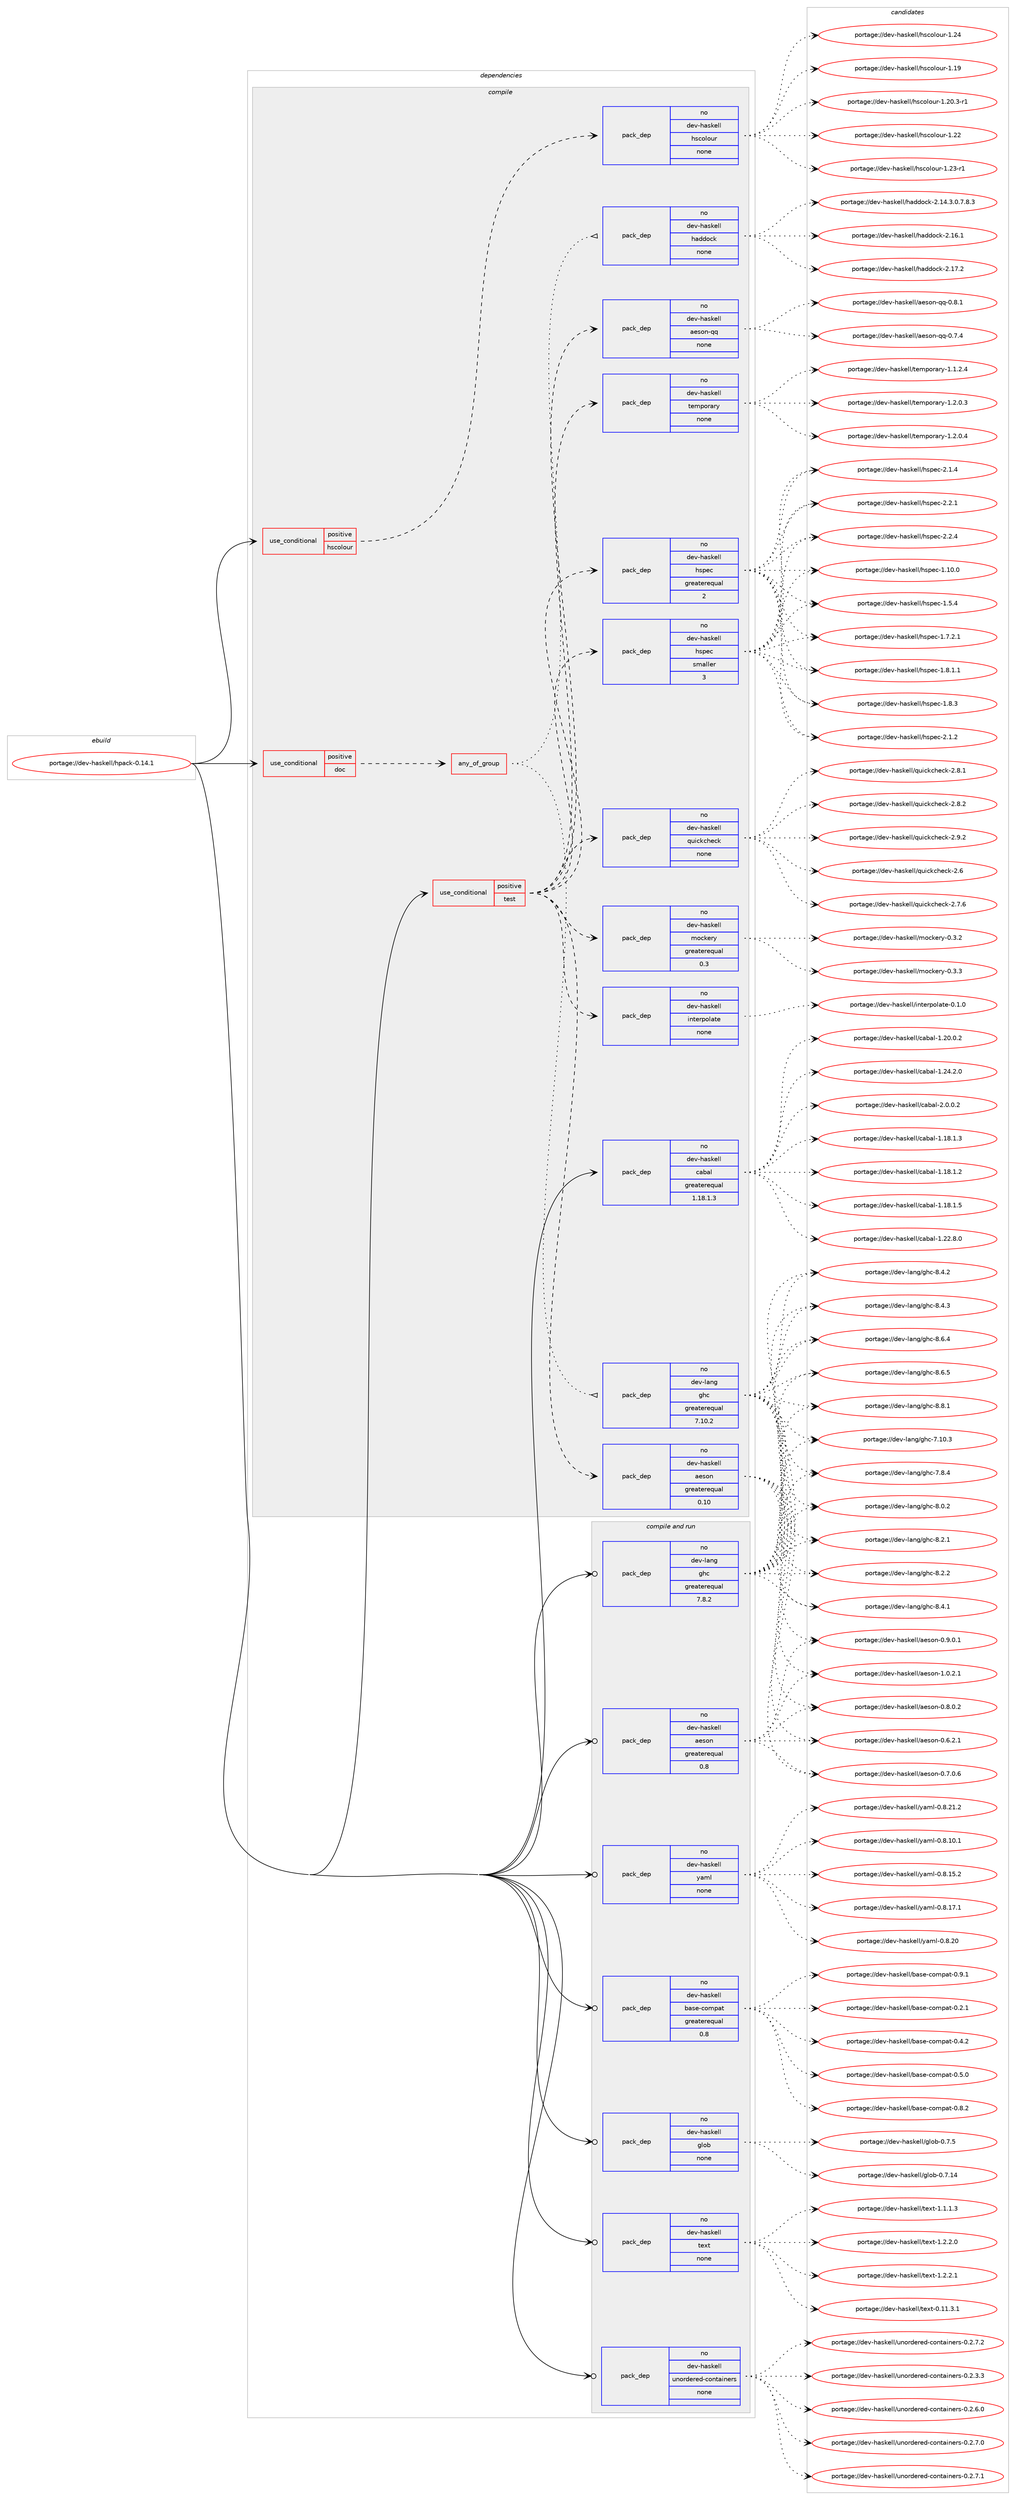 digraph prolog {

# *************
# Graph options
# *************

newrank=true;
concentrate=true;
compound=true;
graph [rankdir=LR,fontname=Helvetica,fontsize=10,ranksep=1.5];#, ranksep=2.5, nodesep=0.2];
edge  [arrowhead=vee];
node  [fontname=Helvetica,fontsize=10];

# **********
# The ebuild
# **********

subgraph cluster_leftcol {
color=gray;
rank=same;
label=<<i>ebuild</i>>;
id [label="portage://dev-haskell/hpack-0.14.1", color=red, width=4, href="../dev-haskell/hpack-0.14.1.svg"];
}

# ****************
# The dependencies
# ****************

subgraph cluster_midcol {
color=gray;
label=<<i>dependencies</i>>;
subgraph cluster_compile {
fillcolor="#eeeeee";
style=filled;
label=<<i>compile</i>>;
subgraph cond15545 {
dependency70367 [label=<<TABLE BORDER="0" CELLBORDER="1" CELLSPACING="0" CELLPADDING="4"><TR><TD ROWSPAN="3" CELLPADDING="10">use_conditional</TD></TR><TR><TD>positive</TD></TR><TR><TD>doc</TD></TR></TABLE>>, shape=none, color=red];
subgraph any1821 {
dependency70368 [label=<<TABLE BORDER="0" CELLBORDER="1" CELLSPACING="0" CELLPADDING="4"><TR><TD CELLPADDING="10">any_of_group</TD></TR></TABLE>>, shape=none, color=red];subgraph pack52944 {
dependency70369 [label=<<TABLE BORDER="0" CELLBORDER="1" CELLSPACING="0" CELLPADDING="4" WIDTH="220"><TR><TD ROWSPAN="6" CELLPADDING="30">pack_dep</TD></TR><TR><TD WIDTH="110">no</TD></TR><TR><TD>dev-haskell</TD></TR><TR><TD>haddock</TD></TR><TR><TD>none</TD></TR><TR><TD></TD></TR></TABLE>>, shape=none, color=blue];
}
dependency70368:e -> dependency70369:w [weight=20,style="dotted",arrowhead="oinv"];
subgraph pack52945 {
dependency70370 [label=<<TABLE BORDER="0" CELLBORDER="1" CELLSPACING="0" CELLPADDING="4" WIDTH="220"><TR><TD ROWSPAN="6" CELLPADDING="30">pack_dep</TD></TR><TR><TD WIDTH="110">no</TD></TR><TR><TD>dev-lang</TD></TR><TR><TD>ghc</TD></TR><TR><TD>greaterequal</TD></TR><TR><TD>7.10.2</TD></TR></TABLE>>, shape=none, color=blue];
}
dependency70368:e -> dependency70370:w [weight=20,style="dotted",arrowhead="oinv"];
}
dependency70367:e -> dependency70368:w [weight=20,style="dashed",arrowhead="vee"];
}
id:e -> dependency70367:w [weight=20,style="solid",arrowhead="vee"];
subgraph cond15546 {
dependency70371 [label=<<TABLE BORDER="0" CELLBORDER="1" CELLSPACING="0" CELLPADDING="4"><TR><TD ROWSPAN="3" CELLPADDING="10">use_conditional</TD></TR><TR><TD>positive</TD></TR><TR><TD>hscolour</TD></TR></TABLE>>, shape=none, color=red];
subgraph pack52946 {
dependency70372 [label=<<TABLE BORDER="0" CELLBORDER="1" CELLSPACING="0" CELLPADDING="4" WIDTH="220"><TR><TD ROWSPAN="6" CELLPADDING="30">pack_dep</TD></TR><TR><TD WIDTH="110">no</TD></TR><TR><TD>dev-haskell</TD></TR><TR><TD>hscolour</TD></TR><TR><TD>none</TD></TR><TR><TD></TD></TR></TABLE>>, shape=none, color=blue];
}
dependency70371:e -> dependency70372:w [weight=20,style="dashed",arrowhead="vee"];
}
id:e -> dependency70371:w [weight=20,style="solid",arrowhead="vee"];
subgraph cond15547 {
dependency70373 [label=<<TABLE BORDER="0" CELLBORDER="1" CELLSPACING="0" CELLPADDING="4"><TR><TD ROWSPAN="3" CELLPADDING="10">use_conditional</TD></TR><TR><TD>positive</TD></TR><TR><TD>test</TD></TR></TABLE>>, shape=none, color=red];
subgraph pack52947 {
dependency70374 [label=<<TABLE BORDER="0" CELLBORDER="1" CELLSPACING="0" CELLPADDING="4" WIDTH="220"><TR><TD ROWSPAN="6" CELLPADDING="30">pack_dep</TD></TR><TR><TD WIDTH="110">no</TD></TR><TR><TD>dev-haskell</TD></TR><TR><TD>aeson</TD></TR><TR><TD>greaterequal</TD></TR><TR><TD>0.10</TD></TR></TABLE>>, shape=none, color=blue];
}
dependency70373:e -> dependency70374:w [weight=20,style="dashed",arrowhead="vee"];
subgraph pack52948 {
dependency70375 [label=<<TABLE BORDER="0" CELLBORDER="1" CELLSPACING="0" CELLPADDING="4" WIDTH="220"><TR><TD ROWSPAN="6" CELLPADDING="30">pack_dep</TD></TR><TR><TD WIDTH="110">no</TD></TR><TR><TD>dev-haskell</TD></TR><TR><TD>aeson-qq</TD></TR><TR><TD>none</TD></TR><TR><TD></TD></TR></TABLE>>, shape=none, color=blue];
}
dependency70373:e -> dependency70375:w [weight=20,style="dashed",arrowhead="vee"];
subgraph pack52949 {
dependency70376 [label=<<TABLE BORDER="0" CELLBORDER="1" CELLSPACING="0" CELLPADDING="4" WIDTH="220"><TR><TD ROWSPAN="6" CELLPADDING="30">pack_dep</TD></TR><TR><TD WIDTH="110">no</TD></TR><TR><TD>dev-haskell</TD></TR><TR><TD>hspec</TD></TR><TR><TD>greaterequal</TD></TR><TR><TD>2</TD></TR></TABLE>>, shape=none, color=blue];
}
dependency70373:e -> dependency70376:w [weight=20,style="dashed",arrowhead="vee"];
subgraph pack52950 {
dependency70377 [label=<<TABLE BORDER="0" CELLBORDER="1" CELLSPACING="0" CELLPADDING="4" WIDTH="220"><TR><TD ROWSPAN="6" CELLPADDING="30">pack_dep</TD></TR><TR><TD WIDTH="110">no</TD></TR><TR><TD>dev-haskell</TD></TR><TR><TD>hspec</TD></TR><TR><TD>smaller</TD></TR><TR><TD>3</TD></TR></TABLE>>, shape=none, color=blue];
}
dependency70373:e -> dependency70377:w [weight=20,style="dashed",arrowhead="vee"];
subgraph pack52951 {
dependency70378 [label=<<TABLE BORDER="0" CELLBORDER="1" CELLSPACING="0" CELLPADDING="4" WIDTH="220"><TR><TD ROWSPAN="6" CELLPADDING="30">pack_dep</TD></TR><TR><TD WIDTH="110">no</TD></TR><TR><TD>dev-haskell</TD></TR><TR><TD>interpolate</TD></TR><TR><TD>none</TD></TR><TR><TD></TD></TR></TABLE>>, shape=none, color=blue];
}
dependency70373:e -> dependency70378:w [weight=20,style="dashed",arrowhead="vee"];
subgraph pack52952 {
dependency70379 [label=<<TABLE BORDER="0" CELLBORDER="1" CELLSPACING="0" CELLPADDING="4" WIDTH="220"><TR><TD ROWSPAN="6" CELLPADDING="30">pack_dep</TD></TR><TR><TD WIDTH="110">no</TD></TR><TR><TD>dev-haskell</TD></TR><TR><TD>mockery</TD></TR><TR><TD>greaterequal</TD></TR><TR><TD>0.3</TD></TR></TABLE>>, shape=none, color=blue];
}
dependency70373:e -> dependency70379:w [weight=20,style="dashed",arrowhead="vee"];
subgraph pack52953 {
dependency70380 [label=<<TABLE BORDER="0" CELLBORDER="1" CELLSPACING="0" CELLPADDING="4" WIDTH="220"><TR><TD ROWSPAN="6" CELLPADDING="30">pack_dep</TD></TR><TR><TD WIDTH="110">no</TD></TR><TR><TD>dev-haskell</TD></TR><TR><TD>quickcheck</TD></TR><TR><TD>none</TD></TR><TR><TD></TD></TR></TABLE>>, shape=none, color=blue];
}
dependency70373:e -> dependency70380:w [weight=20,style="dashed",arrowhead="vee"];
subgraph pack52954 {
dependency70381 [label=<<TABLE BORDER="0" CELLBORDER="1" CELLSPACING="0" CELLPADDING="4" WIDTH="220"><TR><TD ROWSPAN="6" CELLPADDING="30">pack_dep</TD></TR><TR><TD WIDTH="110">no</TD></TR><TR><TD>dev-haskell</TD></TR><TR><TD>temporary</TD></TR><TR><TD>none</TD></TR><TR><TD></TD></TR></TABLE>>, shape=none, color=blue];
}
dependency70373:e -> dependency70381:w [weight=20,style="dashed",arrowhead="vee"];
}
id:e -> dependency70373:w [weight=20,style="solid",arrowhead="vee"];
subgraph pack52955 {
dependency70382 [label=<<TABLE BORDER="0" CELLBORDER="1" CELLSPACING="0" CELLPADDING="4" WIDTH="220"><TR><TD ROWSPAN="6" CELLPADDING="30">pack_dep</TD></TR><TR><TD WIDTH="110">no</TD></TR><TR><TD>dev-haskell</TD></TR><TR><TD>cabal</TD></TR><TR><TD>greaterequal</TD></TR><TR><TD>1.18.1.3</TD></TR></TABLE>>, shape=none, color=blue];
}
id:e -> dependency70382:w [weight=20,style="solid",arrowhead="vee"];
}
subgraph cluster_compileandrun {
fillcolor="#eeeeee";
style=filled;
label=<<i>compile and run</i>>;
subgraph pack52956 {
dependency70383 [label=<<TABLE BORDER="0" CELLBORDER="1" CELLSPACING="0" CELLPADDING="4" WIDTH="220"><TR><TD ROWSPAN="6" CELLPADDING="30">pack_dep</TD></TR><TR><TD WIDTH="110">no</TD></TR><TR><TD>dev-haskell</TD></TR><TR><TD>aeson</TD></TR><TR><TD>greaterequal</TD></TR><TR><TD>0.8</TD></TR></TABLE>>, shape=none, color=blue];
}
id:e -> dependency70383:w [weight=20,style="solid",arrowhead="odotvee"];
subgraph pack52957 {
dependency70384 [label=<<TABLE BORDER="0" CELLBORDER="1" CELLSPACING="0" CELLPADDING="4" WIDTH="220"><TR><TD ROWSPAN="6" CELLPADDING="30">pack_dep</TD></TR><TR><TD WIDTH="110">no</TD></TR><TR><TD>dev-haskell</TD></TR><TR><TD>base-compat</TD></TR><TR><TD>greaterequal</TD></TR><TR><TD>0.8</TD></TR></TABLE>>, shape=none, color=blue];
}
id:e -> dependency70384:w [weight=20,style="solid",arrowhead="odotvee"];
subgraph pack52958 {
dependency70385 [label=<<TABLE BORDER="0" CELLBORDER="1" CELLSPACING="0" CELLPADDING="4" WIDTH="220"><TR><TD ROWSPAN="6" CELLPADDING="30">pack_dep</TD></TR><TR><TD WIDTH="110">no</TD></TR><TR><TD>dev-haskell</TD></TR><TR><TD>glob</TD></TR><TR><TD>none</TD></TR><TR><TD></TD></TR></TABLE>>, shape=none, color=blue];
}
id:e -> dependency70385:w [weight=20,style="solid",arrowhead="odotvee"];
subgraph pack52959 {
dependency70386 [label=<<TABLE BORDER="0" CELLBORDER="1" CELLSPACING="0" CELLPADDING="4" WIDTH="220"><TR><TD ROWSPAN="6" CELLPADDING="30">pack_dep</TD></TR><TR><TD WIDTH="110">no</TD></TR><TR><TD>dev-haskell</TD></TR><TR><TD>text</TD></TR><TR><TD>none</TD></TR><TR><TD></TD></TR></TABLE>>, shape=none, color=blue];
}
id:e -> dependency70386:w [weight=20,style="solid",arrowhead="odotvee"];
subgraph pack52960 {
dependency70387 [label=<<TABLE BORDER="0" CELLBORDER="1" CELLSPACING="0" CELLPADDING="4" WIDTH="220"><TR><TD ROWSPAN="6" CELLPADDING="30">pack_dep</TD></TR><TR><TD WIDTH="110">no</TD></TR><TR><TD>dev-haskell</TD></TR><TR><TD>unordered-containers</TD></TR><TR><TD>none</TD></TR><TR><TD></TD></TR></TABLE>>, shape=none, color=blue];
}
id:e -> dependency70387:w [weight=20,style="solid",arrowhead="odotvee"];
subgraph pack52961 {
dependency70388 [label=<<TABLE BORDER="0" CELLBORDER="1" CELLSPACING="0" CELLPADDING="4" WIDTH="220"><TR><TD ROWSPAN="6" CELLPADDING="30">pack_dep</TD></TR><TR><TD WIDTH="110">no</TD></TR><TR><TD>dev-haskell</TD></TR><TR><TD>yaml</TD></TR><TR><TD>none</TD></TR><TR><TD></TD></TR></TABLE>>, shape=none, color=blue];
}
id:e -> dependency70388:w [weight=20,style="solid",arrowhead="odotvee"];
subgraph pack52962 {
dependency70389 [label=<<TABLE BORDER="0" CELLBORDER="1" CELLSPACING="0" CELLPADDING="4" WIDTH="220"><TR><TD ROWSPAN="6" CELLPADDING="30">pack_dep</TD></TR><TR><TD WIDTH="110">no</TD></TR><TR><TD>dev-lang</TD></TR><TR><TD>ghc</TD></TR><TR><TD>greaterequal</TD></TR><TR><TD>7.8.2</TD></TR></TABLE>>, shape=none, color=blue];
}
id:e -> dependency70389:w [weight=20,style="solid",arrowhead="odotvee"];
}
subgraph cluster_run {
fillcolor="#eeeeee";
style=filled;
label=<<i>run</i>>;
}
}

# **************
# The candidates
# **************

subgraph cluster_choices {
rank=same;
color=gray;
label=<<i>candidates</i>>;

subgraph choice52944 {
color=black;
nodesep=1;
choiceportage1001011184510497115107101108108471049710010011199107455046495246514648465546564651 [label="portage://dev-haskell/haddock-2.14.3.0.7.8.3", color=red, width=4,href="../dev-haskell/haddock-2.14.3.0.7.8.3.svg"];
choiceportage100101118451049711510710110810847104971001001119910745504649544649 [label="portage://dev-haskell/haddock-2.16.1", color=red, width=4,href="../dev-haskell/haddock-2.16.1.svg"];
choiceportage100101118451049711510710110810847104971001001119910745504649554650 [label="portage://dev-haskell/haddock-2.17.2", color=red, width=4,href="../dev-haskell/haddock-2.17.2.svg"];
dependency70369:e -> choiceportage1001011184510497115107101108108471049710010011199107455046495246514648465546564651:w [style=dotted,weight="100"];
dependency70369:e -> choiceportage100101118451049711510710110810847104971001001119910745504649544649:w [style=dotted,weight="100"];
dependency70369:e -> choiceportage100101118451049711510710110810847104971001001119910745504649554650:w [style=dotted,weight="100"];
}
subgraph choice52945 {
color=black;
nodesep=1;
choiceportage1001011184510897110103471031049945554649484651 [label="portage://dev-lang/ghc-7.10.3", color=red, width=4,href="../dev-lang/ghc-7.10.3.svg"];
choiceportage10010111845108971101034710310499455546564652 [label="portage://dev-lang/ghc-7.8.4", color=red, width=4,href="../dev-lang/ghc-7.8.4.svg"];
choiceportage10010111845108971101034710310499455646484650 [label="portage://dev-lang/ghc-8.0.2", color=red, width=4,href="../dev-lang/ghc-8.0.2.svg"];
choiceportage10010111845108971101034710310499455646504649 [label="portage://dev-lang/ghc-8.2.1", color=red, width=4,href="../dev-lang/ghc-8.2.1.svg"];
choiceportage10010111845108971101034710310499455646504650 [label="portage://dev-lang/ghc-8.2.2", color=red, width=4,href="../dev-lang/ghc-8.2.2.svg"];
choiceportage10010111845108971101034710310499455646524649 [label="portage://dev-lang/ghc-8.4.1", color=red, width=4,href="../dev-lang/ghc-8.4.1.svg"];
choiceportage10010111845108971101034710310499455646524650 [label="portage://dev-lang/ghc-8.4.2", color=red, width=4,href="../dev-lang/ghc-8.4.2.svg"];
choiceportage10010111845108971101034710310499455646524651 [label="portage://dev-lang/ghc-8.4.3", color=red, width=4,href="../dev-lang/ghc-8.4.3.svg"];
choiceportage10010111845108971101034710310499455646544652 [label="portage://dev-lang/ghc-8.6.4", color=red, width=4,href="../dev-lang/ghc-8.6.4.svg"];
choiceportage10010111845108971101034710310499455646544653 [label="portage://dev-lang/ghc-8.6.5", color=red, width=4,href="../dev-lang/ghc-8.6.5.svg"];
choiceportage10010111845108971101034710310499455646564649 [label="portage://dev-lang/ghc-8.8.1", color=red, width=4,href="../dev-lang/ghc-8.8.1.svg"];
dependency70370:e -> choiceportage1001011184510897110103471031049945554649484651:w [style=dotted,weight="100"];
dependency70370:e -> choiceportage10010111845108971101034710310499455546564652:w [style=dotted,weight="100"];
dependency70370:e -> choiceportage10010111845108971101034710310499455646484650:w [style=dotted,weight="100"];
dependency70370:e -> choiceportage10010111845108971101034710310499455646504649:w [style=dotted,weight="100"];
dependency70370:e -> choiceportage10010111845108971101034710310499455646504650:w [style=dotted,weight="100"];
dependency70370:e -> choiceportage10010111845108971101034710310499455646524649:w [style=dotted,weight="100"];
dependency70370:e -> choiceportage10010111845108971101034710310499455646524650:w [style=dotted,weight="100"];
dependency70370:e -> choiceportage10010111845108971101034710310499455646524651:w [style=dotted,weight="100"];
dependency70370:e -> choiceportage10010111845108971101034710310499455646544652:w [style=dotted,weight="100"];
dependency70370:e -> choiceportage10010111845108971101034710310499455646544653:w [style=dotted,weight="100"];
dependency70370:e -> choiceportage10010111845108971101034710310499455646564649:w [style=dotted,weight="100"];
}
subgraph choice52946 {
color=black;
nodesep=1;
choiceportage100101118451049711510710110810847104115991111081111171144549464957 [label="portage://dev-haskell/hscolour-1.19", color=red, width=4,href="../dev-haskell/hscolour-1.19.svg"];
choiceportage10010111845104971151071011081084710411599111108111117114454946504846514511449 [label="portage://dev-haskell/hscolour-1.20.3-r1", color=red, width=4,href="../dev-haskell/hscolour-1.20.3-r1.svg"];
choiceportage100101118451049711510710110810847104115991111081111171144549465050 [label="portage://dev-haskell/hscolour-1.22", color=red, width=4,href="../dev-haskell/hscolour-1.22.svg"];
choiceportage1001011184510497115107101108108471041159911110811111711445494650514511449 [label="portage://dev-haskell/hscolour-1.23-r1", color=red, width=4,href="../dev-haskell/hscolour-1.23-r1.svg"];
choiceportage100101118451049711510710110810847104115991111081111171144549465052 [label="portage://dev-haskell/hscolour-1.24", color=red, width=4,href="../dev-haskell/hscolour-1.24.svg"];
dependency70372:e -> choiceportage100101118451049711510710110810847104115991111081111171144549464957:w [style=dotted,weight="100"];
dependency70372:e -> choiceportage10010111845104971151071011081084710411599111108111117114454946504846514511449:w [style=dotted,weight="100"];
dependency70372:e -> choiceportage100101118451049711510710110810847104115991111081111171144549465050:w [style=dotted,weight="100"];
dependency70372:e -> choiceportage1001011184510497115107101108108471041159911110811111711445494650514511449:w [style=dotted,weight="100"];
dependency70372:e -> choiceportage100101118451049711510710110810847104115991111081111171144549465052:w [style=dotted,weight="100"];
}
subgraph choice52947 {
color=black;
nodesep=1;
choiceportage100101118451049711510710110810847971011151111104548465446504649 [label="portage://dev-haskell/aeson-0.6.2.1", color=red, width=4,href="../dev-haskell/aeson-0.6.2.1.svg"];
choiceportage100101118451049711510710110810847971011151111104548465546484654 [label="portage://dev-haskell/aeson-0.7.0.6", color=red, width=4,href="../dev-haskell/aeson-0.7.0.6.svg"];
choiceportage100101118451049711510710110810847971011151111104548465646484650 [label="portage://dev-haskell/aeson-0.8.0.2", color=red, width=4,href="../dev-haskell/aeson-0.8.0.2.svg"];
choiceportage100101118451049711510710110810847971011151111104548465746484649 [label="portage://dev-haskell/aeson-0.9.0.1", color=red, width=4,href="../dev-haskell/aeson-0.9.0.1.svg"];
choiceportage100101118451049711510710110810847971011151111104549464846504649 [label="portage://dev-haskell/aeson-1.0.2.1", color=red, width=4,href="../dev-haskell/aeson-1.0.2.1.svg"];
dependency70374:e -> choiceportage100101118451049711510710110810847971011151111104548465446504649:w [style=dotted,weight="100"];
dependency70374:e -> choiceportage100101118451049711510710110810847971011151111104548465546484654:w [style=dotted,weight="100"];
dependency70374:e -> choiceportage100101118451049711510710110810847971011151111104548465646484650:w [style=dotted,weight="100"];
dependency70374:e -> choiceportage100101118451049711510710110810847971011151111104548465746484649:w [style=dotted,weight="100"];
dependency70374:e -> choiceportage100101118451049711510710110810847971011151111104549464846504649:w [style=dotted,weight="100"];
}
subgraph choice52948 {
color=black;
nodesep=1;
choiceportage1001011184510497115107101108108479710111511111045113113454846554652 [label="portage://dev-haskell/aeson-qq-0.7.4", color=red, width=4,href="../dev-haskell/aeson-qq-0.7.4.svg"];
choiceportage1001011184510497115107101108108479710111511111045113113454846564649 [label="portage://dev-haskell/aeson-qq-0.8.1", color=red, width=4,href="../dev-haskell/aeson-qq-0.8.1.svg"];
dependency70375:e -> choiceportage1001011184510497115107101108108479710111511111045113113454846554652:w [style=dotted,weight="100"];
dependency70375:e -> choiceportage1001011184510497115107101108108479710111511111045113113454846564649:w [style=dotted,weight="100"];
}
subgraph choice52949 {
color=black;
nodesep=1;
choiceportage1001011184510497115107101108108471041151121019945494649484648 [label="portage://dev-haskell/hspec-1.10.0", color=red, width=4,href="../dev-haskell/hspec-1.10.0.svg"];
choiceportage10010111845104971151071011081084710411511210199454946534652 [label="portage://dev-haskell/hspec-1.5.4", color=red, width=4,href="../dev-haskell/hspec-1.5.4.svg"];
choiceportage100101118451049711510710110810847104115112101994549465546504649 [label="portage://dev-haskell/hspec-1.7.2.1", color=red, width=4,href="../dev-haskell/hspec-1.7.2.1.svg"];
choiceportage100101118451049711510710110810847104115112101994549465646494649 [label="portage://dev-haskell/hspec-1.8.1.1", color=red, width=4,href="../dev-haskell/hspec-1.8.1.1.svg"];
choiceportage10010111845104971151071011081084710411511210199454946564651 [label="portage://dev-haskell/hspec-1.8.3", color=red, width=4,href="../dev-haskell/hspec-1.8.3.svg"];
choiceportage10010111845104971151071011081084710411511210199455046494650 [label="portage://dev-haskell/hspec-2.1.2", color=red, width=4,href="../dev-haskell/hspec-2.1.2.svg"];
choiceportage10010111845104971151071011081084710411511210199455046494652 [label="portage://dev-haskell/hspec-2.1.4", color=red, width=4,href="../dev-haskell/hspec-2.1.4.svg"];
choiceportage10010111845104971151071011081084710411511210199455046504649 [label="portage://dev-haskell/hspec-2.2.1", color=red, width=4,href="../dev-haskell/hspec-2.2.1.svg"];
choiceportage10010111845104971151071011081084710411511210199455046504652 [label="portage://dev-haskell/hspec-2.2.4", color=red, width=4,href="../dev-haskell/hspec-2.2.4.svg"];
dependency70376:e -> choiceportage1001011184510497115107101108108471041151121019945494649484648:w [style=dotted,weight="100"];
dependency70376:e -> choiceportage10010111845104971151071011081084710411511210199454946534652:w [style=dotted,weight="100"];
dependency70376:e -> choiceportage100101118451049711510710110810847104115112101994549465546504649:w [style=dotted,weight="100"];
dependency70376:e -> choiceportage100101118451049711510710110810847104115112101994549465646494649:w [style=dotted,weight="100"];
dependency70376:e -> choiceportage10010111845104971151071011081084710411511210199454946564651:w [style=dotted,weight="100"];
dependency70376:e -> choiceportage10010111845104971151071011081084710411511210199455046494650:w [style=dotted,weight="100"];
dependency70376:e -> choiceportage10010111845104971151071011081084710411511210199455046494652:w [style=dotted,weight="100"];
dependency70376:e -> choiceportage10010111845104971151071011081084710411511210199455046504649:w [style=dotted,weight="100"];
dependency70376:e -> choiceportage10010111845104971151071011081084710411511210199455046504652:w [style=dotted,weight="100"];
}
subgraph choice52950 {
color=black;
nodesep=1;
choiceportage1001011184510497115107101108108471041151121019945494649484648 [label="portage://dev-haskell/hspec-1.10.0", color=red, width=4,href="../dev-haskell/hspec-1.10.0.svg"];
choiceportage10010111845104971151071011081084710411511210199454946534652 [label="portage://dev-haskell/hspec-1.5.4", color=red, width=4,href="../dev-haskell/hspec-1.5.4.svg"];
choiceportage100101118451049711510710110810847104115112101994549465546504649 [label="portage://dev-haskell/hspec-1.7.2.1", color=red, width=4,href="../dev-haskell/hspec-1.7.2.1.svg"];
choiceportage100101118451049711510710110810847104115112101994549465646494649 [label="portage://dev-haskell/hspec-1.8.1.1", color=red, width=4,href="../dev-haskell/hspec-1.8.1.1.svg"];
choiceportage10010111845104971151071011081084710411511210199454946564651 [label="portage://dev-haskell/hspec-1.8.3", color=red, width=4,href="../dev-haskell/hspec-1.8.3.svg"];
choiceportage10010111845104971151071011081084710411511210199455046494650 [label="portage://dev-haskell/hspec-2.1.2", color=red, width=4,href="../dev-haskell/hspec-2.1.2.svg"];
choiceportage10010111845104971151071011081084710411511210199455046494652 [label="portage://dev-haskell/hspec-2.1.4", color=red, width=4,href="../dev-haskell/hspec-2.1.4.svg"];
choiceportage10010111845104971151071011081084710411511210199455046504649 [label="portage://dev-haskell/hspec-2.2.1", color=red, width=4,href="../dev-haskell/hspec-2.2.1.svg"];
choiceportage10010111845104971151071011081084710411511210199455046504652 [label="portage://dev-haskell/hspec-2.2.4", color=red, width=4,href="../dev-haskell/hspec-2.2.4.svg"];
dependency70377:e -> choiceportage1001011184510497115107101108108471041151121019945494649484648:w [style=dotted,weight="100"];
dependency70377:e -> choiceportage10010111845104971151071011081084710411511210199454946534652:w [style=dotted,weight="100"];
dependency70377:e -> choiceportage100101118451049711510710110810847104115112101994549465546504649:w [style=dotted,weight="100"];
dependency70377:e -> choiceportage100101118451049711510710110810847104115112101994549465646494649:w [style=dotted,weight="100"];
dependency70377:e -> choiceportage10010111845104971151071011081084710411511210199454946564651:w [style=dotted,weight="100"];
dependency70377:e -> choiceportage10010111845104971151071011081084710411511210199455046494650:w [style=dotted,weight="100"];
dependency70377:e -> choiceportage10010111845104971151071011081084710411511210199455046494652:w [style=dotted,weight="100"];
dependency70377:e -> choiceportage10010111845104971151071011081084710411511210199455046504649:w [style=dotted,weight="100"];
dependency70377:e -> choiceportage10010111845104971151071011081084710411511210199455046504652:w [style=dotted,weight="100"];
}
subgraph choice52951 {
color=black;
nodesep=1;
choiceportage10010111845104971151071011081084710511011610111411211110897116101454846494648 [label="portage://dev-haskell/interpolate-0.1.0", color=red, width=4,href="../dev-haskell/interpolate-0.1.0.svg"];
dependency70378:e -> choiceportage10010111845104971151071011081084710511011610111411211110897116101454846494648:w [style=dotted,weight="100"];
}
subgraph choice52952 {
color=black;
nodesep=1;
choiceportage10010111845104971151071011081084710911199107101114121454846514650 [label="portage://dev-haskell/mockery-0.3.2", color=red, width=4,href="../dev-haskell/mockery-0.3.2.svg"];
choiceportage10010111845104971151071011081084710911199107101114121454846514651 [label="portage://dev-haskell/mockery-0.3.3", color=red, width=4,href="../dev-haskell/mockery-0.3.3.svg"];
dependency70379:e -> choiceportage10010111845104971151071011081084710911199107101114121454846514650:w [style=dotted,weight="100"];
dependency70379:e -> choiceportage10010111845104971151071011081084710911199107101114121454846514651:w [style=dotted,weight="100"];
}
subgraph choice52953 {
color=black;
nodesep=1;
choiceportage10010111845104971151071011081084711311710599107991041019910745504654 [label="portage://dev-haskell/quickcheck-2.6", color=red, width=4,href="../dev-haskell/quickcheck-2.6.svg"];
choiceportage100101118451049711510710110810847113117105991079910410199107455046554654 [label="portage://dev-haskell/quickcheck-2.7.6", color=red, width=4,href="../dev-haskell/quickcheck-2.7.6.svg"];
choiceportage100101118451049711510710110810847113117105991079910410199107455046564649 [label="portage://dev-haskell/quickcheck-2.8.1", color=red, width=4,href="../dev-haskell/quickcheck-2.8.1.svg"];
choiceportage100101118451049711510710110810847113117105991079910410199107455046564650 [label="portage://dev-haskell/quickcheck-2.8.2", color=red, width=4,href="../dev-haskell/quickcheck-2.8.2.svg"];
choiceportage100101118451049711510710110810847113117105991079910410199107455046574650 [label="portage://dev-haskell/quickcheck-2.9.2", color=red, width=4,href="../dev-haskell/quickcheck-2.9.2.svg"];
dependency70380:e -> choiceportage10010111845104971151071011081084711311710599107991041019910745504654:w [style=dotted,weight="100"];
dependency70380:e -> choiceportage100101118451049711510710110810847113117105991079910410199107455046554654:w [style=dotted,weight="100"];
dependency70380:e -> choiceportage100101118451049711510710110810847113117105991079910410199107455046564649:w [style=dotted,weight="100"];
dependency70380:e -> choiceportage100101118451049711510710110810847113117105991079910410199107455046564650:w [style=dotted,weight="100"];
dependency70380:e -> choiceportage100101118451049711510710110810847113117105991079910410199107455046574650:w [style=dotted,weight="100"];
}
subgraph choice52954 {
color=black;
nodesep=1;
choiceportage100101118451049711510710110810847116101109112111114971141214549464946504652 [label="portage://dev-haskell/temporary-1.1.2.4", color=red, width=4,href="../dev-haskell/temporary-1.1.2.4.svg"];
choiceportage100101118451049711510710110810847116101109112111114971141214549465046484651 [label="portage://dev-haskell/temporary-1.2.0.3", color=red, width=4,href="../dev-haskell/temporary-1.2.0.3.svg"];
choiceportage100101118451049711510710110810847116101109112111114971141214549465046484652 [label="portage://dev-haskell/temporary-1.2.0.4", color=red, width=4,href="../dev-haskell/temporary-1.2.0.4.svg"];
dependency70381:e -> choiceportage100101118451049711510710110810847116101109112111114971141214549464946504652:w [style=dotted,weight="100"];
dependency70381:e -> choiceportage100101118451049711510710110810847116101109112111114971141214549465046484651:w [style=dotted,weight="100"];
dependency70381:e -> choiceportage100101118451049711510710110810847116101109112111114971141214549465046484652:w [style=dotted,weight="100"];
}
subgraph choice52955 {
color=black;
nodesep=1;
choiceportage10010111845104971151071011081084799979897108454946495646494650 [label="portage://dev-haskell/cabal-1.18.1.2", color=red, width=4,href="../dev-haskell/cabal-1.18.1.2.svg"];
choiceportage10010111845104971151071011081084799979897108454946495646494651 [label="portage://dev-haskell/cabal-1.18.1.3", color=red, width=4,href="../dev-haskell/cabal-1.18.1.3.svg"];
choiceportage10010111845104971151071011081084799979897108454946495646494653 [label="portage://dev-haskell/cabal-1.18.1.5", color=red, width=4,href="../dev-haskell/cabal-1.18.1.5.svg"];
choiceportage10010111845104971151071011081084799979897108454946504846484650 [label="portage://dev-haskell/cabal-1.20.0.2", color=red, width=4,href="../dev-haskell/cabal-1.20.0.2.svg"];
choiceportage10010111845104971151071011081084799979897108454946505046564648 [label="portage://dev-haskell/cabal-1.22.8.0", color=red, width=4,href="../dev-haskell/cabal-1.22.8.0.svg"];
choiceportage10010111845104971151071011081084799979897108454946505246504648 [label="portage://dev-haskell/cabal-1.24.2.0", color=red, width=4,href="../dev-haskell/cabal-1.24.2.0.svg"];
choiceportage100101118451049711510710110810847999798971084550464846484650 [label="portage://dev-haskell/cabal-2.0.0.2", color=red, width=4,href="../dev-haskell/cabal-2.0.0.2.svg"];
dependency70382:e -> choiceportage10010111845104971151071011081084799979897108454946495646494650:w [style=dotted,weight="100"];
dependency70382:e -> choiceportage10010111845104971151071011081084799979897108454946495646494651:w [style=dotted,weight="100"];
dependency70382:e -> choiceportage10010111845104971151071011081084799979897108454946495646494653:w [style=dotted,weight="100"];
dependency70382:e -> choiceportage10010111845104971151071011081084799979897108454946504846484650:w [style=dotted,weight="100"];
dependency70382:e -> choiceportage10010111845104971151071011081084799979897108454946505046564648:w [style=dotted,weight="100"];
dependency70382:e -> choiceportage10010111845104971151071011081084799979897108454946505246504648:w [style=dotted,weight="100"];
dependency70382:e -> choiceportage100101118451049711510710110810847999798971084550464846484650:w [style=dotted,weight="100"];
}
subgraph choice52956 {
color=black;
nodesep=1;
choiceportage100101118451049711510710110810847971011151111104548465446504649 [label="portage://dev-haskell/aeson-0.6.2.1", color=red, width=4,href="../dev-haskell/aeson-0.6.2.1.svg"];
choiceportage100101118451049711510710110810847971011151111104548465546484654 [label="portage://dev-haskell/aeson-0.7.0.6", color=red, width=4,href="../dev-haskell/aeson-0.7.0.6.svg"];
choiceportage100101118451049711510710110810847971011151111104548465646484650 [label="portage://dev-haskell/aeson-0.8.0.2", color=red, width=4,href="../dev-haskell/aeson-0.8.0.2.svg"];
choiceportage100101118451049711510710110810847971011151111104548465746484649 [label="portage://dev-haskell/aeson-0.9.0.1", color=red, width=4,href="../dev-haskell/aeson-0.9.0.1.svg"];
choiceportage100101118451049711510710110810847971011151111104549464846504649 [label="portage://dev-haskell/aeson-1.0.2.1", color=red, width=4,href="../dev-haskell/aeson-1.0.2.1.svg"];
dependency70383:e -> choiceportage100101118451049711510710110810847971011151111104548465446504649:w [style=dotted,weight="100"];
dependency70383:e -> choiceportage100101118451049711510710110810847971011151111104548465546484654:w [style=dotted,weight="100"];
dependency70383:e -> choiceportage100101118451049711510710110810847971011151111104548465646484650:w [style=dotted,weight="100"];
dependency70383:e -> choiceportage100101118451049711510710110810847971011151111104548465746484649:w [style=dotted,weight="100"];
dependency70383:e -> choiceportage100101118451049711510710110810847971011151111104549464846504649:w [style=dotted,weight="100"];
}
subgraph choice52957 {
color=black;
nodesep=1;
choiceportage1001011184510497115107101108108479897115101459911110911297116454846504649 [label="portage://dev-haskell/base-compat-0.2.1", color=red, width=4,href="../dev-haskell/base-compat-0.2.1.svg"];
choiceportage1001011184510497115107101108108479897115101459911110911297116454846524650 [label="portage://dev-haskell/base-compat-0.4.2", color=red, width=4,href="../dev-haskell/base-compat-0.4.2.svg"];
choiceportage1001011184510497115107101108108479897115101459911110911297116454846534648 [label="portage://dev-haskell/base-compat-0.5.0", color=red, width=4,href="../dev-haskell/base-compat-0.5.0.svg"];
choiceportage1001011184510497115107101108108479897115101459911110911297116454846564650 [label="portage://dev-haskell/base-compat-0.8.2", color=red, width=4,href="../dev-haskell/base-compat-0.8.2.svg"];
choiceportage1001011184510497115107101108108479897115101459911110911297116454846574649 [label="portage://dev-haskell/base-compat-0.9.1", color=red, width=4,href="../dev-haskell/base-compat-0.9.1.svg"];
dependency70384:e -> choiceportage1001011184510497115107101108108479897115101459911110911297116454846504649:w [style=dotted,weight="100"];
dependency70384:e -> choiceportage1001011184510497115107101108108479897115101459911110911297116454846524650:w [style=dotted,weight="100"];
dependency70384:e -> choiceportage1001011184510497115107101108108479897115101459911110911297116454846534648:w [style=dotted,weight="100"];
dependency70384:e -> choiceportage1001011184510497115107101108108479897115101459911110911297116454846564650:w [style=dotted,weight="100"];
dependency70384:e -> choiceportage1001011184510497115107101108108479897115101459911110911297116454846574649:w [style=dotted,weight="100"];
}
subgraph choice52958 {
color=black;
nodesep=1;
choiceportage1001011184510497115107101108108471031081119845484655464952 [label="portage://dev-haskell/glob-0.7.14", color=red, width=4,href="../dev-haskell/glob-0.7.14.svg"];
choiceportage10010111845104971151071011081084710310811198454846554653 [label="portage://dev-haskell/glob-0.7.5", color=red, width=4,href="../dev-haskell/glob-0.7.5.svg"];
dependency70385:e -> choiceportage1001011184510497115107101108108471031081119845484655464952:w [style=dotted,weight="100"];
dependency70385:e -> choiceportage10010111845104971151071011081084710310811198454846554653:w [style=dotted,weight="100"];
}
subgraph choice52959 {
color=black;
nodesep=1;
choiceportage100101118451049711510710110810847116101120116454846494946514649 [label="portage://dev-haskell/text-0.11.3.1", color=red, width=4,href="../dev-haskell/text-0.11.3.1.svg"];
choiceportage1001011184510497115107101108108471161011201164549464946494651 [label="portage://dev-haskell/text-1.1.1.3", color=red, width=4,href="../dev-haskell/text-1.1.1.3.svg"];
choiceportage1001011184510497115107101108108471161011201164549465046504648 [label="portage://dev-haskell/text-1.2.2.0", color=red, width=4,href="../dev-haskell/text-1.2.2.0.svg"];
choiceportage1001011184510497115107101108108471161011201164549465046504649 [label="portage://dev-haskell/text-1.2.2.1", color=red, width=4,href="../dev-haskell/text-1.2.2.1.svg"];
dependency70386:e -> choiceportage100101118451049711510710110810847116101120116454846494946514649:w [style=dotted,weight="100"];
dependency70386:e -> choiceportage1001011184510497115107101108108471161011201164549464946494651:w [style=dotted,weight="100"];
dependency70386:e -> choiceportage1001011184510497115107101108108471161011201164549465046504648:w [style=dotted,weight="100"];
dependency70386:e -> choiceportage1001011184510497115107101108108471161011201164549465046504649:w [style=dotted,weight="100"];
}
subgraph choice52960 {
color=black;
nodesep=1;
choiceportage1001011184510497115107101108108471171101111141001011141011004599111110116971051101011141154548465046514651 [label="portage://dev-haskell/unordered-containers-0.2.3.3", color=red, width=4,href="../dev-haskell/unordered-containers-0.2.3.3.svg"];
choiceportage1001011184510497115107101108108471171101111141001011141011004599111110116971051101011141154548465046544648 [label="portage://dev-haskell/unordered-containers-0.2.6.0", color=red, width=4,href="../dev-haskell/unordered-containers-0.2.6.0.svg"];
choiceportage1001011184510497115107101108108471171101111141001011141011004599111110116971051101011141154548465046554648 [label="portage://dev-haskell/unordered-containers-0.2.7.0", color=red, width=4,href="../dev-haskell/unordered-containers-0.2.7.0.svg"];
choiceportage1001011184510497115107101108108471171101111141001011141011004599111110116971051101011141154548465046554649 [label="portage://dev-haskell/unordered-containers-0.2.7.1", color=red, width=4,href="../dev-haskell/unordered-containers-0.2.7.1.svg"];
choiceportage1001011184510497115107101108108471171101111141001011141011004599111110116971051101011141154548465046554650 [label="portage://dev-haskell/unordered-containers-0.2.7.2", color=red, width=4,href="../dev-haskell/unordered-containers-0.2.7.2.svg"];
dependency70387:e -> choiceportage1001011184510497115107101108108471171101111141001011141011004599111110116971051101011141154548465046514651:w [style=dotted,weight="100"];
dependency70387:e -> choiceportage1001011184510497115107101108108471171101111141001011141011004599111110116971051101011141154548465046544648:w [style=dotted,weight="100"];
dependency70387:e -> choiceportage1001011184510497115107101108108471171101111141001011141011004599111110116971051101011141154548465046554648:w [style=dotted,weight="100"];
dependency70387:e -> choiceportage1001011184510497115107101108108471171101111141001011141011004599111110116971051101011141154548465046554649:w [style=dotted,weight="100"];
dependency70387:e -> choiceportage1001011184510497115107101108108471171101111141001011141011004599111110116971051101011141154548465046554650:w [style=dotted,weight="100"];
}
subgraph choice52961 {
color=black;
nodesep=1;
choiceportage10010111845104971151071011081084712197109108454846564649484649 [label="portage://dev-haskell/yaml-0.8.10.1", color=red, width=4,href="../dev-haskell/yaml-0.8.10.1.svg"];
choiceportage10010111845104971151071011081084712197109108454846564649534650 [label="portage://dev-haskell/yaml-0.8.15.2", color=red, width=4,href="../dev-haskell/yaml-0.8.15.2.svg"];
choiceportage10010111845104971151071011081084712197109108454846564649554649 [label="portage://dev-haskell/yaml-0.8.17.1", color=red, width=4,href="../dev-haskell/yaml-0.8.17.1.svg"];
choiceportage1001011184510497115107101108108471219710910845484656465048 [label="portage://dev-haskell/yaml-0.8.20", color=red, width=4,href="../dev-haskell/yaml-0.8.20.svg"];
choiceportage10010111845104971151071011081084712197109108454846564650494650 [label="portage://dev-haskell/yaml-0.8.21.2", color=red, width=4,href="../dev-haskell/yaml-0.8.21.2.svg"];
dependency70388:e -> choiceportage10010111845104971151071011081084712197109108454846564649484649:w [style=dotted,weight="100"];
dependency70388:e -> choiceportage10010111845104971151071011081084712197109108454846564649534650:w [style=dotted,weight="100"];
dependency70388:e -> choiceportage10010111845104971151071011081084712197109108454846564649554649:w [style=dotted,weight="100"];
dependency70388:e -> choiceportage1001011184510497115107101108108471219710910845484656465048:w [style=dotted,weight="100"];
dependency70388:e -> choiceportage10010111845104971151071011081084712197109108454846564650494650:w [style=dotted,weight="100"];
}
subgraph choice52962 {
color=black;
nodesep=1;
choiceportage1001011184510897110103471031049945554649484651 [label="portage://dev-lang/ghc-7.10.3", color=red, width=4,href="../dev-lang/ghc-7.10.3.svg"];
choiceportage10010111845108971101034710310499455546564652 [label="portage://dev-lang/ghc-7.8.4", color=red, width=4,href="../dev-lang/ghc-7.8.4.svg"];
choiceportage10010111845108971101034710310499455646484650 [label="portage://dev-lang/ghc-8.0.2", color=red, width=4,href="../dev-lang/ghc-8.0.2.svg"];
choiceportage10010111845108971101034710310499455646504649 [label="portage://dev-lang/ghc-8.2.1", color=red, width=4,href="../dev-lang/ghc-8.2.1.svg"];
choiceportage10010111845108971101034710310499455646504650 [label="portage://dev-lang/ghc-8.2.2", color=red, width=4,href="../dev-lang/ghc-8.2.2.svg"];
choiceportage10010111845108971101034710310499455646524649 [label="portage://dev-lang/ghc-8.4.1", color=red, width=4,href="../dev-lang/ghc-8.4.1.svg"];
choiceportage10010111845108971101034710310499455646524650 [label="portage://dev-lang/ghc-8.4.2", color=red, width=4,href="../dev-lang/ghc-8.4.2.svg"];
choiceportage10010111845108971101034710310499455646524651 [label="portage://dev-lang/ghc-8.4.3", color=red, width=4,href="../dev-lang/ghc-8.4.3.svg"];
choiceportage10010111845108971101034710310499455646544652 [label="portage://dev-lang/ghc-8.6.4", color=red, width=4,href="../dev-lang/ghc-8.6.4.svg"];
choiceportage10010111845108971101034710310499455646544653 [label="portage://dev-lang/ghc-8.6.5", color=red, width=4,href="../dev-lang/ghc-8.6.5.svg"];
choiceportage10010111845108971101034710310499455646564649 [label="portage://dev-lang/ghc-8.8.1", color=red, width=4,href="../dev-lang/ghc-8.8.1.svg"];
dependency70389:e -> choiceportage1001011184510897110103471031049945554649484651:w [style=dotted,weight="100"];
dependency70389:e -> choiceportage10010111845108971101034710310499455546564652:w [style=dotted,weight="100"];
dependency70389:e -> choiceportage10010111845108971101034710310499455646484650:w [style=dotted,weight="100"];
dependency70389:e -> choiceportage10010111845108971101034710310499455646504649:w [style=dotted,weight="100"];
dependency70389:e -> choiceportage10010111845108971101034710310499455646504650:w [style=dotted,weight="100"];
dependency70389:e -> choiceportage10010111845108971101034710310499455646524649:w [style=dotted,weight="100"];
dependency70389:e -> choiceportage10010111845108971101034710310499455646524650:w [style=dotted,weight="100"];
dependency70389:e -> choiceportage10010111845108971101034710310499455646524651:w [style=dotted,weight="100"];
dependency70389:e -> choiceportage10010111845108971101034710310499455646544652:w [style=dotted,weight="100"];
dependency70389:e -> choiceportage10010111845108971101034710310499455646544653:w [style=dotted,weight="100"];
dependency70389:e -> choiceportage10010111845108971101034710310499455646564649:w [style=dotted,weight="100"];
}
}

}

